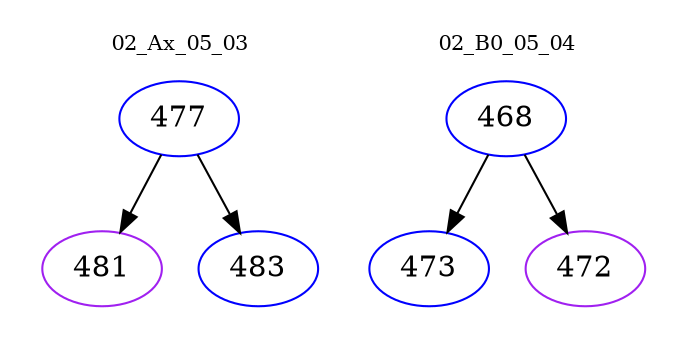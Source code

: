 digraph{
subgraph cluster_0 {
color = white
label = "02_Ax_05_03";
fontsize=10;
T0_477 [label="477", color="blue"]
T0_477 -> T0_481 [color="black"]
T0_481 [label="481", color="purple"]
T0_477 -> T0_483 [color="black"]
T0_483 [label="483", color="blue"]
}
subgraph cluster_1 {
color = white
label = "02_B0_05_04";
fontsize=10;
T1_468 [label="468", color="blue"]
T1_468 -> T1_473 [color="black"]
T1_473 [label="473", color="blue"]
T1_468 -> T1_472 [color="black"]
T1_472 [label="472", color="purple"]
}
}
